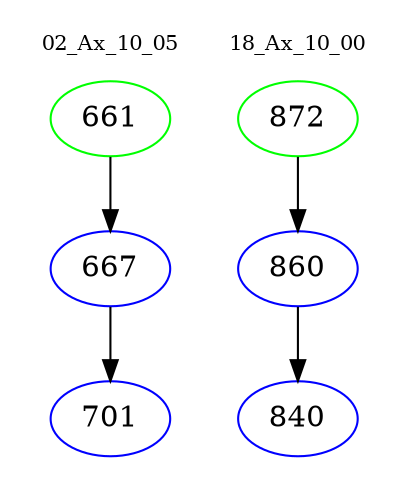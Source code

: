 digraph{
subgraph cluster_0 {
color = white
label = "02_Ax_10_05";
fontsize=10;
T0_661 [label="661", color="green"]
T0_661 -> T0_667 [color="black"]
T0_667 [label="667", color="blue"]
T0_667 -> T0_701 [color="black"]
T0_701 [label="701", color="blue"]
}
subgraph cluster_1 {
color = white
label = "18_Ax_10_00";
fontsize=10;
T1_872 [label="872", color="green"]
T1_872 -> T1_860 [color="black"]
T1_860 [label="860", color="blue"]
T1_860 -> T1_840 [color="black"]
T1_840 [label="840", color="blue"]
}
}
